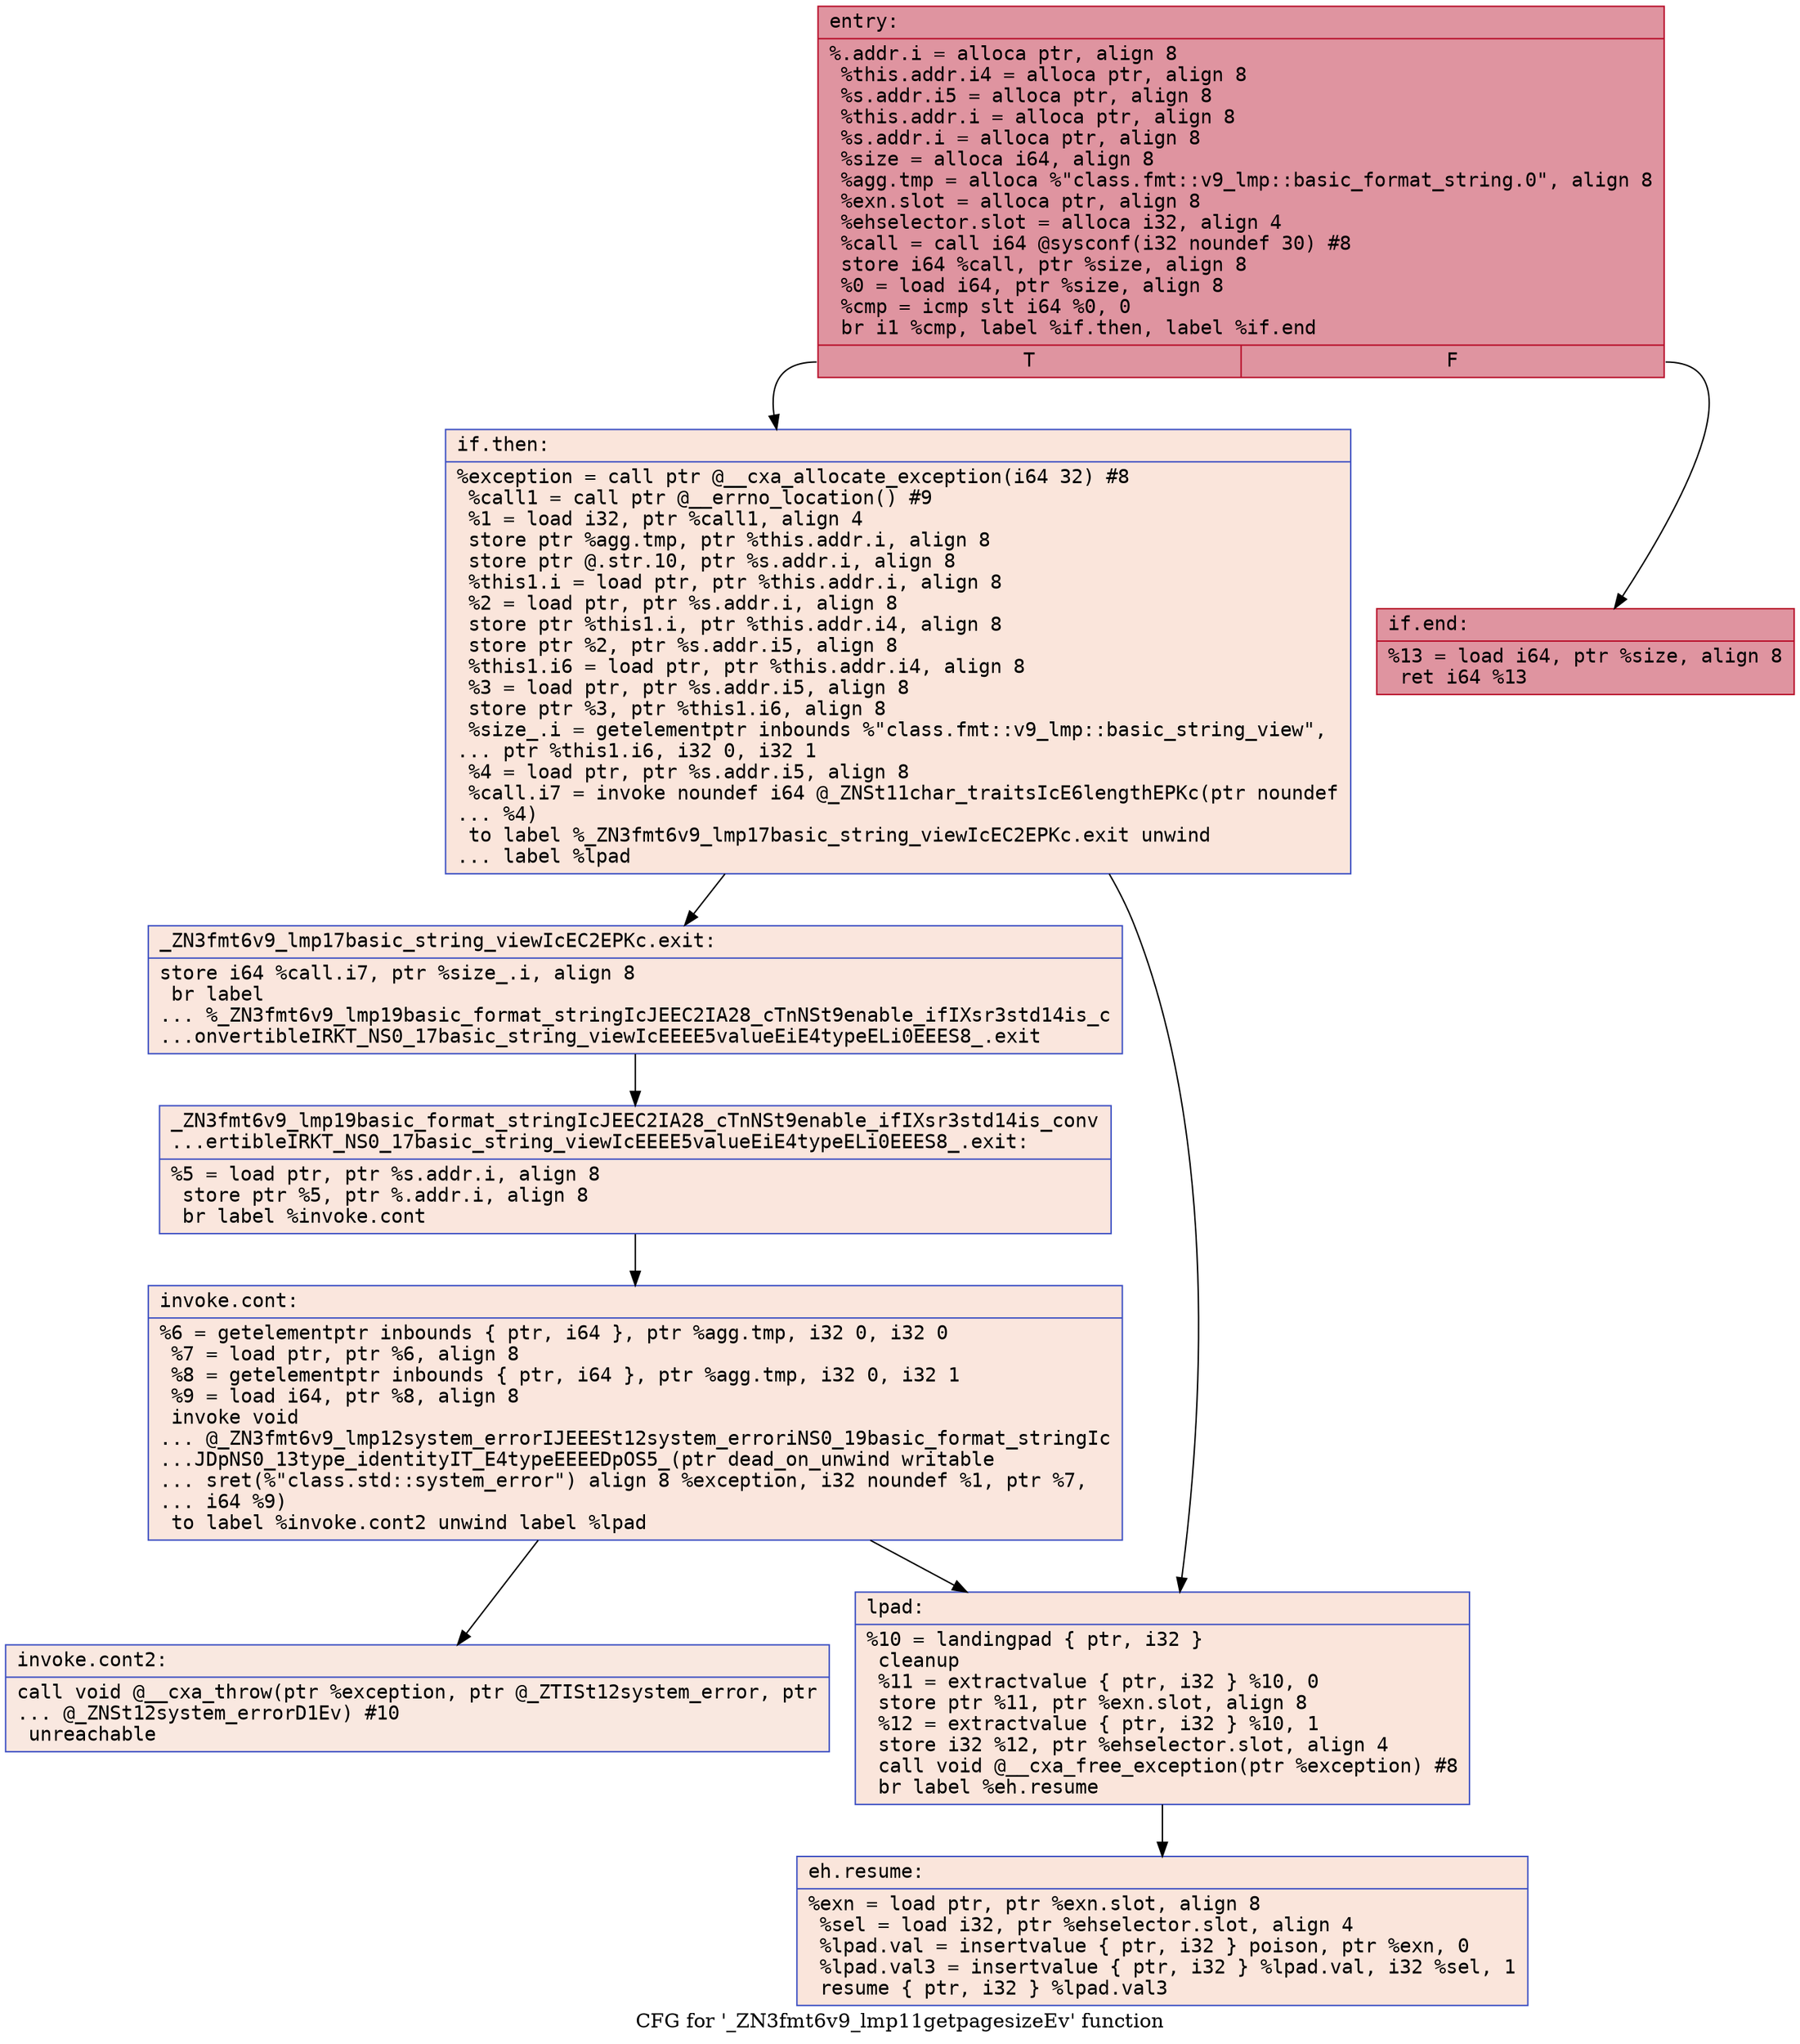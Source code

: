 digraph "CFG for '_ZN3fmt6v9_lmp11getpagesizeEv' function" {
	label="CFG for '_ZN3fmt6v9_lmp11getpagesizeEv' function";

	Node0x55957a499940 [shape=record,color="#b70d28ff", style=filled, fillcolor="#b70d2870" fontname="Courier",label="{entry:\l|  %.addr.i = alloca ptr, align 8\l  %this.addr.i4 = alloca ptr, align 8\l  %s.addr.i5 = alloca ptr, align 8\l  %this.addr.i = alloca ptr, align 8\l  %s.addr.i = alloca ptr, align 8\l  %size = alloca i64, align 8\l  %agg.tmp = alloca %\"class.fmt::v9_lmp::basic_format_string.0\", align 8\l  %exn.slot = alloca ptr, align 8\l  %ehselector.slot = alloca i32, align 4\l  %call = call i64 @sysconf(i32 noundef 30) #8\l  store i64 %call, ptr %size, align 8\l  %0 = load i64, ptr %size, align 8\l  %cmp = icmp slt i64 %0, 0\l  br i1 %cmp, label %if.then, label %if.end\l|{<s0>T|<s1>F}}"];
	Node0x55957a499940:s0 -> Node0x55957a4c44b0[tooltip="entry -> if.then\nProbability 0.00%" ];
	Node0x55957a499940:s1 -> Node0x55957a4c46c0[tooltip="entry -> if.end\nProbability 100.00%" ];
	Node0x55957a4c44b0 [shape=record,color="#3d50c3ff", style=filled, fillcolor="#f4c5ad70" fontname="Courier",label="{if.then:\l|  %exception = call ptr @__cxa_allocate_exception(i64 32) #8\l  %call1 = call ptr @__errno_location() #9\l  %1 = load i32, ptr %call1, align 4\l  store ptr %agg.tmp, ptr %this.addr.i, align 8\l  store ptr @.str.10, ptr %s.addr.i, align 8\l  %this1.i = load ptr, ptr %this.addr.i, align 8\l  %2 = load ptr, ptr %s.addr.i, align 8\l  store ptr %this1.i, ptr %this.addr.i4, align 8\l  store ptr %2, ptr %s.addr.i5, align 8\l  %this1.i6 = load ptr, ptr %this.addr.i4, align 8\l  %3 = load ptr, ptr %s.addr.i5, align 8\l  store ptr %3, ptr %this1.i6, align 8\l  %size_.i = getelementptr inbounds %\"class.fmt::v9_lmp::basic_string_view\",\l... ptr %this1.i6, i32 0, i32 1\l  %4 = load ptr, ptr %s.addr.i5, align 8\l  %call.i7 = invoke noundef i64 @_ZNSt11char_traitsIcE6lengthEPKc(ptr noundef\l... %4)\l          to label %_ZN3fmt6v9_lmp17basic_string_viewIcEC2EPKc.exit unwind\l... label %lpad\l}"];
	Node0x55957a4c44b0 -> Node0x55957a4c51b0[tooltip="if.then -> _ZN3fmt6v9_lmp17basic_string_viewIcEC2EPKc.exit\nProbability 50.00%" ];
	Node0x55957a4c44b0 -> Node0x55957a4c5250[tooltip="if.then -> lpad\nProbability 50.00%" ];
	Node0x55957a4c51b0 [shape=record,color="#3d50c3ff", style=filled, fillcolor="#f3c7b170" fontname="Courier",label="{_ZN3fmt6v9_lmp17basic_string_viewIcEC2EPKc.exit:\l|  store i64 %call.i7, ptr %size_.i, align 8\l  br label\l... %_ZN3fmt6v9_lmp19basic_format_stringIcJEEC2IA28_cTnNSt9enable_ifIXsr3std14is_c\l...onvertibleIRKT_NS0_17basic_string_viewIcEEEE5valueEiE4typeELi0EEES8_.exit\l}"];
	Node0x55957a4c51b0 -> Node0x55957a4c5540[tooltip="_ZN3fmt6v9_lmp17basic_string_viewIcEC2EPKc.exit -> _ZN3fmt6v9_lmp19basic_format_stringIcJEEC2IA28_cTnNSt9enable_ifIXsr3std14is_convertibleIRKT_NS0_17basic_string_viewIcEEEE5valueEiE4typeELi0EEES8_.exit\nProbability 100.00%" ];
	Node0x55957a4c5540 [shape=record,color="#3d50c3ff", style=filled, fillcolor="#f3c7b170" fontname="Courier",label="{_ZN3fmt6v9_lmp19basic_format_stringIcJEEC2IA28_cTnNSt9enable_ifIXsr3std14is_conv\l...ertibleIRKT_NS0_17basic_string_viewIcEEEE5valueEiE4typeELi0EEES8_.exit:\l|  %5 = load ptr, ptr %s.addr.i, align 8\l  store ptr %5, ptr %.addr.i, align 8\l  br label %invoke.cont\l}"];
	Node0x55957a4c5540 -> Node0x55957a4c5870[tooltip="_ZN3fmt6v9_lmp19basic_format_stringIcJEEC2IA28_cTnNSt9enable_ifIXsr3std14is_convertibleIRKT_NS0_17basic_string_viewIcEEEE5valueEiE4typeELi0EEES8_.exit -> invoke.cont\nProbability 100.00%" ];
	Node0x55957a4c5870 [shape=record,color="#3d50c3ff", style=filled, fillcolor="#f3c7b170" fontname="Courier",label="{invoke.cont:\l|  %6 = getelementptr inbounds \{ ptr, i64 \}, ptr %agg.tmp, i32 0, i32 0\l  %7 = load ptr, ptr %6, align 8\l  %8 = getelementptr inbounds \{ ptr, i64 \}, ptr %agg.tmp, i32 0, i32 1\l  %9 = load i64, ptr %8, align 8\l  invoke void\l... @_ZN3fmt6v9_lmp12system_errorIJEEESt12system_erroriNS0_19basic_format_stringIc\l...JDpNS0_13type_identityIT_E4typeEEEEDpOS5_(ptr dead_on_unwind writable\l... sret(%\"class.std::system_error\") align 8 %exception, i32 noundef %1, ptr %7,\l... i64 %9)\l          to label %invoke.cont2 unwind label %lpad\l}"];
	Node0x55957a4c5870 -> Node0x55957a4c5c30[tooltip="invoke.cont -> invoke.cont2\nProbability 50.00%" ];
	Node0x55957a4c5870 -> Node0x55957a4c5250[tooltip="invoke.cont -> lpad\nProbability 50.00%" ];
	Node0x55957a4c5c30 [shape=record,color="#3d50c3ff", style=filled, fillcolor="#f1ccb870" fontname="Courier",label="{invoke.cont2:\l|  call void @__cxa_throw(ptr %exception, ptr @_ZTISt12system_error, ptr\l... @_ZNSt12system_errorD1Ev) #10\l  unreachable\l}"];
	Node0x55957a4c5250 [shape=record,color="#3d50c3ff", style=filled, fillcolor="#f4c5ad70" fontname="Courier",label="{lpad:\l|  %10 = landingpad \{ ptr, i32 \}\l          cleanup\l  %11 = extractvalue \{ ptr, i32 \} %10, 0\l  store ptr %11, ptr %exn.slot, align 8\l  %12 = extractvalue \{ ptr, i32 \} %10, 1\l  store i32 %12, ptr %ehselector.slot, align 4\l  call void @__cxa_free_exception(ptr %exception) #8\l  br label %eh.resume\l}"];
	Node0x55957a4c5250 -> Node0x55957a4c64b0[tooltip="lpad -> eh.resume\nProbability 100.00%" ];
	Node0x55957a4c46c0 [shape=record,color="#b70d28ff", style=filled, fillcolor="#b70d2870" fontname="Courier",label="{if.end:\l|  %13 = load i64, ptr %size, align 8\l  ret i64 %13\l}"];
	Node0x55957a4c64b0 [shape=record,color="#3d50c3ff", style=filled, fillcolor="#f4c5ad70" fontname="Courier",label="{eh.resume:\l|  %exn = load ptr, ptr %exn.slot, align 8\l  %sel = load i32, ptr %ehselector.slot, align 4\l  %lpad.val = insertvalue \{ ptr, i32 \} poison, ptr %exn, 0\l  %lpad.val3 = insertvalue \{ ptr, i32 \} %lpad.val, i32 %sel, 1\l  resume \{ ptr, i32 \} %lpad.val3\l}"];
}
